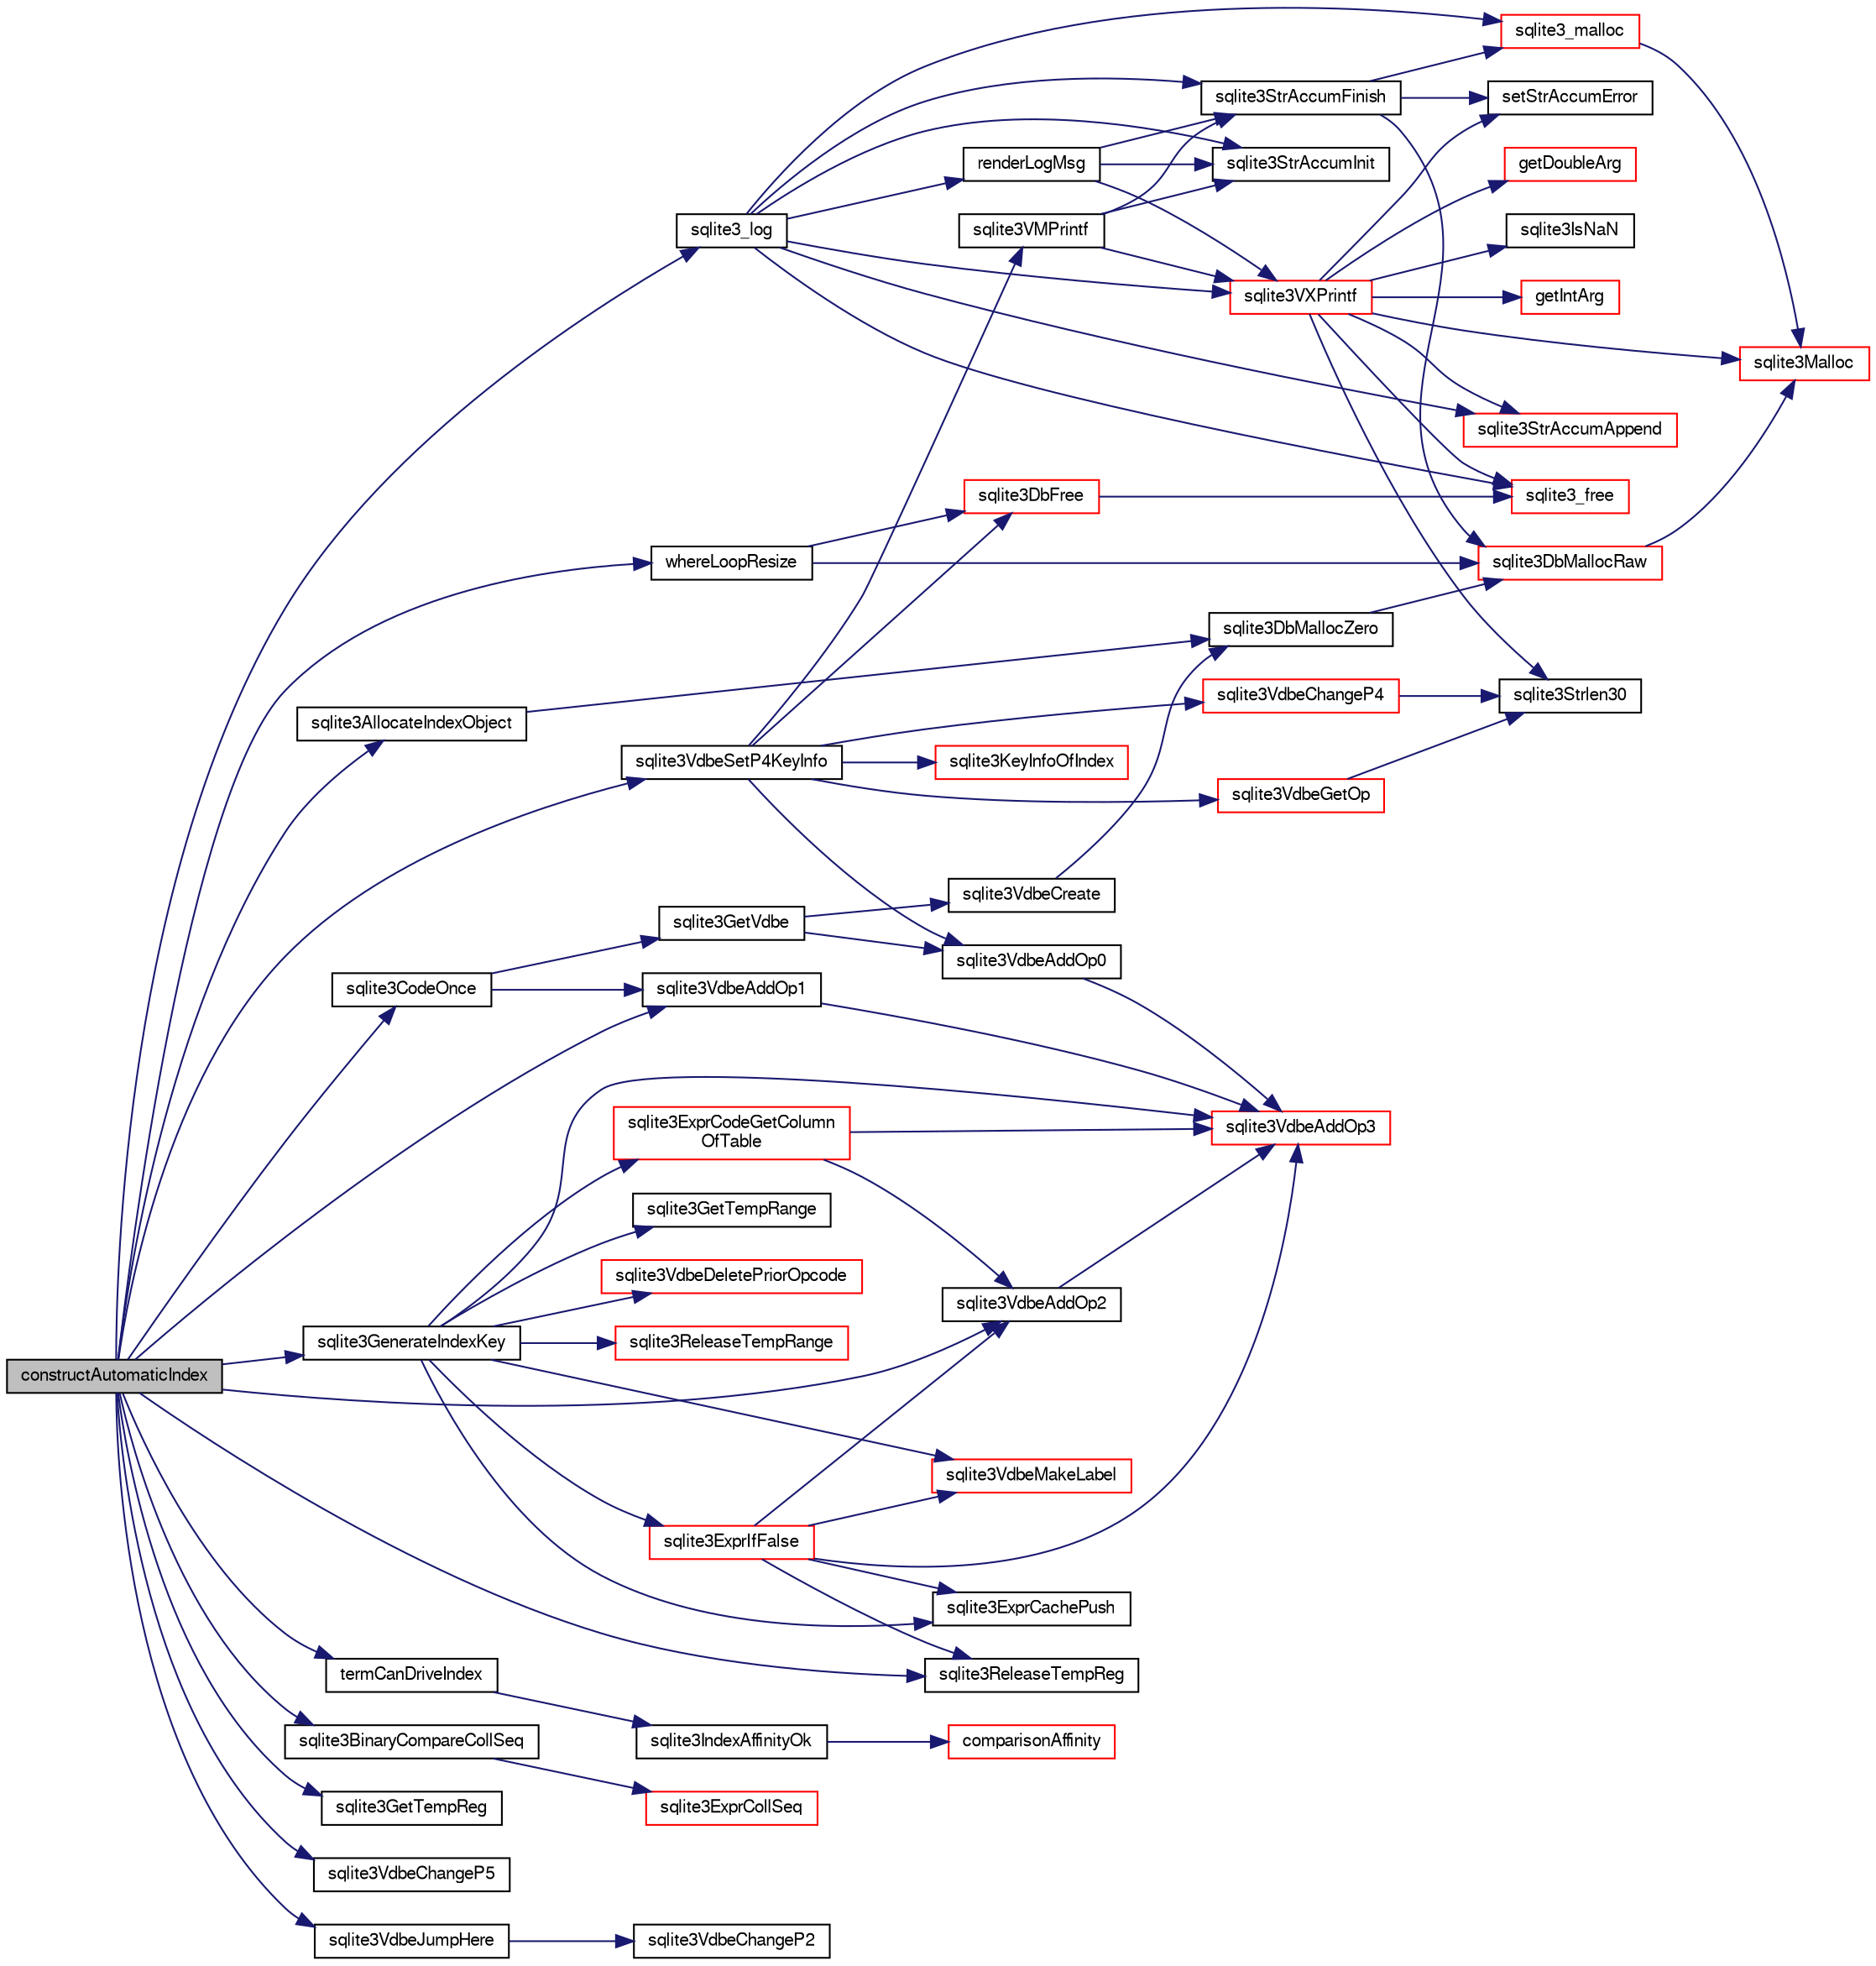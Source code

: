 digraph "constructAutomaticIndex"
{
  edge [fontname="FreeSans",fontsize="10",labelfontname="FreeSans",labelfontsize="10"];
  node [fontname="FreeSans",fontsize="10",shape=record];
  rankdir="LR";
  Node68853 [label="constructAutomaticIndex",height=0.2,width=0.4,color="black", fillcolor="grey75", style="filled", fontcolor="black"];
  Node68853 -> Node68854 [color="midnightblue",fontsize="10",style="solid",fontname="FreeSans"];
  Node68854 [label="sqlite3CodeOnce",height=0.2,width=0.4,color="black", fillcolor="white", style="filled",URL="$sqlite3_8c.html#a5ecd5f72b70f6492237c62035890eaf3"];
  Node68854 -> Node68855 [color="midnightblue",fontsize="10",style="solid",fontname="FreeSans"];
  Node68855 [label="sqlite3GetVdbe",height=0.2,width=0.4,color="black", fillcolor="white", style="filled",URL="$sqlite3_8c.html#a76b721dcd00b0587308547594cb6c1f4"];
  Node68855 -> Node68856 [color="midnightblue",fontsize="10",style="solid",fontname="FreeSans"];
  Node68856 [label="sqlite3VdbeCreate",height=0.2,width=0.4,color="black", fillcolor="white", style="filled",URL="$sqlite3_8c.html#a7778fbbc1a7b677f680ce0afc44a88e2"];
  Node68856 -> Node68857 [color="midnightblue",fontsize="10",style="solid",fontname="FreeSans"];
  Node68857 [label="sqlite3DbMallocZero",height=0.2,width=0.4,color="black", fillcolor="white", style="filled",URL="$sqlite3_8c.html#a49cfebac9d6067a03442c92af73f33e4"];
  Node68857 -> Node68858 [color="midnightblue",fontsize="10",style="solid",fontname="FreeSans"];
  Node68858 [label="sqlite3DbMallocRaw",height=0.2,width=0.4,color="red", fillcolor="white", style="filled",URL="$sqlite3_8c.html#abbe8be0cf7175e11ddc3e2218fad924e"];
  Node68858 -> Node68860 [color="midnightblue",fontsize="10",style="solid",fontname="FreeSans"];
  Node68860 [label="sqlite3Malloc",height=0.2,width=0.4,color="red", fillcolor="white", style="filled",URL="$sqlite3_8c.html#a361a2eaa846b1885f123abe46f5d8b2b"];
  Node68855 -> Node68870 [color="midnightblue",fontsize="10",style="solid",fontname="FreeSans"];
  Node68870 [label="sqlite3VdbeAddOp0",height=0.2,width=0.4,color="black", fillcolor="white", style="filled",URL="$sqlite3_8c.html#a0aefd237fc1d629f3a3d3d454ced408a"];
  Node68870 -> Node68871 [color="midnightblue",fontsize="10",style="solid",fontname="FreeSans"];
  Node68871 [label="sqlite3VdbeAddOp3",height=0.2,width=0.4,color="red", fillcolor="white", style="filled",URL="$sqlite3_8c.html#a29b4560b019211a73e1478cec7468345"];
  Node68854 -> Node69142 [color="midnightblue",fontsize="10",style="solid",fontname="FreeSans"];
  Node69142 [label="sqlite3VdbeAddOp1",height=0.2,width=0.4,color="black", fillcolor="white", style="filled",URL="$sqlite3_8c.html#a6207112b1851d7e7d76e887ef6d72d5a"];
  Node69142 -> Node68871 [color="midnightblue",fontsize="10",style="solid",fontname="FreeSans"];
  Node68853 -> Node69143 [color="midnightblue",fontsize="10",style="solid",fontname="FreeSans"];
  Node69143 [label="termCanDriveIndex",height=0.2,width=0.4,color="black", fillcolor="white", style="filled",URL="$sqlite3_8c.html#a79946a4dbe21d8d71465f16e89d7dd1c"];
  Node69143 -> Node69144 [color="midnightblue",fontsize="10",style="solid",fontname="FreeSans"];
  Node69144 [label="sqlite3IndexAffinityOk",height=0.2,width=0.4,color="black", fillcolor="white", style="filled",URL="$sqlite3_8c.html#a9d43a9db81f31f7473f7ca11fd823900"];
  Node69144 -> Node69145 [color="midnightblue",fontsize="10",style="solid",fontname="FreeSans"];
  Node69145 [label="comparisonAffinity",height=0.2,width=0.4,color="red", fillcolor="white", style="filled",URL="$sqlite3_8c.html#a288a61b5d72d6974ed9b0bb4f57f45ac"];
  Node68853 -> Node68903 [color="midnightblue",fontsize="10",style="solid",fontname="FreeSans"];
  Node68903 [label="sqlite3_log",height=0.2,width=0.4,color="black", fillcolor="white", style="filled",URL="$sqlite3_8c.html#a298c9699bf9c143662c6b1fec4b2dc3b"];
  Node68903 -> Node68904 [color="midnightblue",fontsize="10",style="solid",fontname="FreeSans"];
  Node68904 [label="renderLogMsg",height=0.2,width=0.4,color="black", fillcolor="white", style="filled",URL="$sqlite3_8c.html#a7a02b43ce0a27bb52085c7f446d115af"];
  Node68904 -> Node68905 [color="midnightblue",fontsize="10",style="solid",fontname="FreeSans"];
  Node68905 [label="sqlite3StrAccumInit",height=0.2,width=0.4,color="black", fillcolor="white", style="filled",URL="$sqlite3_8c.html#aabf95e113b9d54d519cd15a56215f560"];
  Node68904 -> Node68906 [color="midnightblue",fontsize="10",style="solid",fontname="FreeSans"];
  Node68906 [label="sqlite3VXPrintf",height=0.2,width=0.4,color="red", fillcolor="white", style="filled",URL="$sqlite3_8c.html#a63c25806c9bd4a2b76f9a0eb232c6bde"];
  Node68906 -> Node68907 [color="midnightblue",fontsize="10",style="solid",fontname="FreeSans"];
  Node68907 [label="sqlite3StrAccumAppend",height=0.2,width=0.4,color="red", fillcolor="white", style="filled",URL="$sqlite3_8c.html#a56664fa33def33c5a5245b623441d5e0"];
  Node68906 -> Node68914 [color="midnightblue",fontsize="10",style="solid",fontname="FreeSans"];
  Node68914 [label="getIntArg",height=0.2,width=0.4,color="red", fillcolor="white", style="filled",URL="$sqlite3_8c.html#abff258963dbd9205fb299851a64c67be"];
  Node68906 -> Node68860 [color="midnightblue",fontsize="10",style="solid",fontname="FreeSans"];
  Node68906 -> Node68910 [color="midnightblue",fontsize="10",style="solid",fontname="FreeSans"];
  Node68910 [label="setStrAccumError",height=0.2,width=0.4,color="black", fillcolor="white", style="filled",URL="$sqlite3_8c.html#a3dc479a1fc8ba1ab8edfe51f8a0b102c"];
  Node68906 -> Node68920 [color="midnightblue",fontsize="10",style="solid",fontname="FreeSans"];
  Node68920 [label="getDoubleArg",height=0.2,width=0.4,color="red", fillcolor="white", style="filled",URL="$sqlite3_8c.html#a1cf25120072c85bd261983b24c12c3d9"];
  Node68906 -> Node68924 [color="midnightblue",fontsize="10",style="solid",fontname="FreeSans"];
  Node68924 [label="sqlite3IsNaN",height=0.2,width=0.4,color="black", fillcolor="white", style="filled",URL="$sqlite3_8c.html#aed4d78203877c3486765ccbc7feebb50"];
  Node68906 -> Node68925 [color="midnightblue",fontsize="10",style="solid",fontname="FreeSans"];
  Node68925 [label="sqlite3Strlen30",height=0.2,width=0.4,color="black", fillcolor="white", style="filled",URL="$sqlite3_8c.html#a3dcd80ba41f1a308193dee74857b62a7"];
  Node68906 -> Node68878 [color="midnightblue",fontsize="10",style="solid",fontname="FreeSans"];
  Node68878 [label="sqlite3_free",height=0.2,width=0.4,color="red", fillcolor="white", style="filled",URL="$sqlite3_8c.html#a6552349e36a8a691af5487999ab09519"];
  Node68904 -> Node68949 [color="midnightblue",fontsize="10",style="solid",fontname="FreeSans"];
  Node68949 [label="sqlite3StrAccumFinish",height=0.2,width=0.4,color="black", fillcolor="white", style="filled",URL="$sqlite3_8c.html#adb7f26b10ac1b847db6f000ef4c2e2ba"];
  Node68949 -> Node68858 [color="midnightblue",fontsize="10",style="solid",fontname="FreeSans"];
  Node68949 -> Node68950 [color="midnightblue",fontsize="10",style="solid",fontname="FreeSans"];
  Node68950 [label="sqlite3_malloc",height=0.2,width=0.4,color="red", fillcolor="white", style="filled",URL="$sqlite3_8c.html#ac79dba55fc32b6a840cf5a9769bce7cd"];
  Node68950 -> Node68860 [color="midnightblue",fontsize="10",style="solid",fontname="FreeSans"];
  Node68949 -> Node68910 [color="midnightblue",fontsize="10",style="solid",fontname="FreeSans"];
  Node68903 -> Node68905 [color="midnightblue",fontsize="10",style="solid",fontname="FreeSans"];
  Node68903 -> Node68906 [color="midnightblue",fontsize="10",style="solid",fontname="FreeSans"];
  Node68903 -> Node68949 [color="midnightblue",fontsize="10",style="solid",fontname="FreeSans"];
  Node68903 -> Node68950 [color="midnightblue",fontsize="10",style="solid",fontname="FreeSans"];
  Node68903 -> Node68878 [color="midnightblue",fontsize="10",style="solid",fontname="FreeSans"];
  Node68903 -> Node68907 [color="midnightblue",fontsize="10",style="solid",fontname="FreeSans"];
  Node68853 -> Node69152 [color="midnightblue",fontsize="10",style="solid",fontname="FreeSans"];
  Node69152 [label="whereLoopResize",height=0.2,width=0.4,color="black", fillcolor="white", style="filled",URL="$sqlite3_8c.html#af05a1b474b9e7e6bfd0f6f486956b0cd"];
  Node69152 -> Node68858 [color="midnightblue",fontsize="10",style="solid",fontname="FreeSans"];
  Node69152 -> Node68875 [color="midnightblue",fontsize="10",style="solid",fontname="FreeSans"];
  Node68875 [label="sqlite3DbFree",height=0.2,width=0.4,color="red", fillcolor="white", style="filled",URL="$sqlite3_8c.html#ac70ab821a6607b4a1b909582dc37a069"];
  Node68875 -> Node68878 [color="midnightblue",fontsize="10",style="solid",fontname="FreeSans"];
  Node68853 -> Node69153 [color="midnightblue",fontsize="10",style="solid",fontname="FreeSans"];
  Node69153 [label="sqlite3AllocateIndexObject",height=0.2,width=0.4,color="black", fillcolor="white", style="filled",URL="$sqlite3_8c.html#a8a25614950297e18748647c86b2f566a"];
  Node69153 -> Node68857 [color="midnightblue",fontsize="10",style="solid",fontname="FreeSans"];
  Node68853 -> Node69154 [color="midnightblue",fontsize="10",style="solid",fontname="FreeSans"];
  Node69154 [label="sqlite3BinaryCompareCollSeq",height=0.2,width=0.4,color="black", fillcolor="white", style="filled",URL="$sqlite3_8c.html#ad736cef22bdf857cc89b9411ffca6af6"];
  Node69154 -> Node69155 [color="midnightblue",fontsize="10",style="solid",fontname="FreeSans"];
  Node69155 [label="sqlite3ExprCollSeq",height=0.2,width=0.4,color="red", fillcolor="white", style="filled",URL="$sqlite3_8c.html#af36e271ed5ce13d4f2d088a766529574"];
  Node68853 -> Node69175 [color="midnightblue",fontsize="10",style="solid",fontname="FreeSans"];
  Node69175 [label="sqlite3VdbeAddOp2",height=0.2,width=0.4,color="black", fillcolor="white", style="filled",URL="$sqlite3_8c.html#ae87204d7b069da19e4db0404c6deaae5"];
  Node69175 -> Node68871 [color="midnightblue",fontsize="10",style="solid",fontname="FreeSans"];
  Node68853 -> Node69176 [color="midnightblue",fontsize="10",style="solid",fontname="FreeSans"];
  Node69176 [label="sqlite3VdbeSetP4KeyInfo",height=0.2,width=0.4,color="black", fillcolor="white", style="filled",URL="$sqlite3_8c.html#a342090b36fbf7fdace2a23b8efca030c"];
  Node69176 -> Node69177 [color="midnightblue",fontsize="10",style="solid",fontname="FreeSans"];
  Node69177 [label="sqlite3VdbeChangeP4",height=0.2,width=0.4,color="red", fillcolor="white", style="filled",URL="$sqlite3_8c.html#add0d891a062d044a0c7e6fc072702830"];
  Node69177 -> Node68925 [color="midnightblue",fontsize="10",style="solid",fontname="FreeSans"];
  Node69176 -> Node69184 [color="midnightblue",fontsize="10",style="solid",fontname="FreeSans"];
  Node69184 [label="sqlite3KeyInfoOfIndex",height=0.2,width=0.4,color="red", fillcolor="white", style="filled",URL="$sqlite3_8c.html#a7b4298fb8e674075dbe680baae5f451b"];
  Node69176 -> Node68875 [color="midnightblue",fontsize="10",style="solid",fontname="FreeSans"];
  Node69176 -> Node69130 [color="midnightblue",fontsize="10",style="solid",fontname="FreeSans"];
  Node69130 [label="sqlite3VMPrintf",height=0.2,width=0.4,color="black", fillcolor="white", style="filled",URL="$sqlite3_8c.html#a05535d0982ef06fbc2ee8195ebbae689"];
  Node69130 -> Node68905 [color="midnightblue",fontsize="10",style="solid",fontname="FreeSans"];
  Node69130 -> Node68906 [color="midnightblue",fontsize="10",style="solid",fontname="FreeSans"];
  Node69130 -> Node68949 [color="midnightblue",fontsize="10",style="solid",fontname="FreeSans"];
  Node69176 -> Node68870 [color="midnightblue",fontsize="10",style="solid",fontname="FreeSans"];
  Node69176 -> Node69188 [color="midnightblue",fontsize="10",style="solid",fontname="FreeSans"];
  Node69188 [label="sqlite3VdbeGetOp",height=0.2,width=0.4,color="red", fillcolor="white", style="filled",URL="$sqlite3_8c.html#a5ab7282d63d42e66c8d7cb7a9d0c6f74"];
  Node69188 -> Node68925 [color="midnightblue",fontsize="10",style="solid",fontname="FreeSans"];
  Node68853 -> Node69142 [color="midnightblue",fontsize="10",style="solid",fontname="FreeSans"];
  Node68853 -> Node69190 [color="midnightblue",fontsize="10",style="solid",fontname="FreeSans"];
  Node69190 [label="sqlite3GetTempReg",height=0.2,width=0.4,color="black", fillcolor="white", style="filled",URL="$sqlite3_8c.html#ab58586b4abaefcc5df42af9d1e84d8fb"];
  Node68853 -> Node69191 [color="midnightblue",fontsize="10",style="solid",fontname="FreeSans"];
  Node69191 [label="sqlite3GenerateIndexKey",height=0.2,width=0.4,color="black", fillcolor="white", style="filled",URL="$sqlite3_8c.html#ab85ac93d5c5e6760f45f07897be7f272"];
  Node69191 -> Node69192 [color="midnightblue",fontsize="10",style="solid",fontname="FreeSans"];
  Node69192 [label="sqlite3VdbeMakeLabel",height=0.2,width=0.4,color="red", fillcolor="white", style="filled",URL="$sqlite3_8c.html#acf57ce8fb6f3c634375c019f5ebe66f6"];
  Node69191 -> Node69193 [color="midnightblue",fontsize="10",style="solid",fontname="FreeSans"];
  Node69193 [label="sqlite3ExprCachePush",height=0.2,width=0.4,color="black", fillcolor="white", style="filled",URL="$sqlite3_8c.html#a90233ce12875e170a87746ef3fa1d691"];
  Node69191 -> Node69194 [color="midnightblue",fontsize="10",style="solid",fontname="FreeSans"];
  Node69194 [label="sqlite3ExprIfFalse",height=0.2,width=0.4,color="red", fillcolor="white", style="filled",URL="$sqlite3_8c.html#af97ecccb5d56e321e118414b08f65b71"];
  Node69194 -> Node69193 [color="midnightblue",fontsize="10",style="solid",fontname="FreeSans"];
  Node69194 -> Node69192 [color="midnightblue",fontsize="10",style="solid",fontname="FreeSans"];
  Node69194 -> Node69175 [color="midnightblue",fontsize="10",style="solid",fontname="FreeSans"];
  Node69194 -> Node68871 [color="midnightblue",fontsize="10",style="solid",fontname="FreeSans"];
  Node69194 -> Node70008 [color="midnightblue",fontsize="10",style="solid",fontname="FreeSans"];
  Node70008 [label="sqlite3ReleaseTempReg",height=0.2,width=0.4,color="black", fillcolor="white", style="filled",URL="$sqlite3_8c.html#a48d55dce63ac590c3b0fc464abb67ad7"];
  Node69191 -> Node69902 [color="midnightblue",fontsize="10",style="solid",fontname="FreeSans"];
  Node69902 [label="sqlite3GetTempRange",height=0.2,width=0.4,color="black", fillcolor="white", style="filled",URL="$sqlite3_8c.html#a75c8f9ab8d6f3d1dfe6fe777928fba61"];
  Node69191 -> Node69877 [color="midnightblue",fontsize="10",style="solid",fontname="FreeSans"];
  Node69877 [label="sqlite3ExprCodeGetColumn\lOfTable",height=0.2,width=0.4,color="red", fillcolor="white", style="filled",URL="$sqlite3_8c.html#aef676ae689397d0e050eb0a360c32315"];
  Node69877 -> Node69175 [color="midnightblue",fontsize="10",style="solid",fontname="FreeSans"];
  Node69877 -> Node68871 [color="midnightblue",fontsize="10",style="solid",fontname="FreeSans"];
  Node69191 -> Node70127 [color="midnightblue",fontsize="10",style="solid",fontname="FreeSans"];
  Node70127 [label="sqlite3VdbeDeletePriorOpcode",height=0.2,width=0.4,color="red", fillcolor="white", style="filled",URL="$sqlite3_8c.html#a8d0b65afd7accc6358fafa417db050b3"];
  Node69191 -> Node68871 [color="midnightblue",fontsize="10",style="solid",fontname="FreeSans"];
  Node69191 -> Node69905 [color="midnightblue",fontsize="10",style="solid",fontname="FreeSans"];
  Node69905 [label="sqlite3ReleaseTempRange",height=0.2,width=0.4,color="red", fillcolor="white", style="filled",URL="$sqlite3_8c.html#ac6e5c116ee77134890c274aeeef6196d"];
  Node68853 -> Node69885 [color="midnightblue",fontsize="10",style="solid",fontname="FreeSans"];
  Node69885 [label="sqlite3VdbeChangeP5",height=0.2,width=0.4,color="black", fillcolor="white", style="filled",URL="$sqlite3_8c.html#a4dde2e4087eda945511b05d667050740"];
  Node68853 -> Node69896 [color="midnightblue",fontsize="10",style="solid",fontname="FreeSans"];
  Node69896 [label="sqlite3VdbeJumpHere",height=0.2,width=0.4,color="black", fillcolor="white", style="filled",URL="$sqlite3_8c.html#a95562175c9105ba0abe1d4dc6f8a39d4"];
  Node69896 -> Node69897 [color="midnightblue",fontsize="10",style="solid",fontname="FreeSans"];
  Node69897 [label="sqlite3VdbeChangeP2",height=0.2,width=0.4,color="black", fillcolor="white", style="filled",URL="$sqlite3_8c.html#aaf43838cdd2fd0e5e834e2ef214ab26c"];
  Node68853 -> Node70008 [color="midnightblue",fontsize="10",style="solid",fontname="FreeSans"];
}
